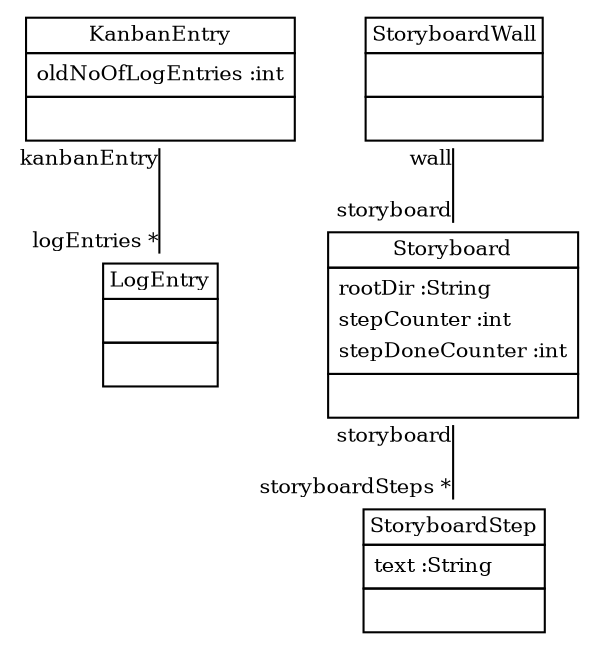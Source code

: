 
 digraph ClassDiagram {
    node [shape = none, fontsize = 10]; 
    edge [fontsize = 10];
    
    
    _KanbanEntry [label=<<table border='0' cellborder='1' cellspacing='0'> <tr> <td HREF="../src/org/sdmlib/storyboards/KanbanEntry.java">KanbanEntry</td> </tr> <tr><td><table border='0' cellborder='0' cellspacing='0'> <tr><td align='left'>oldNoOfLogEntries :int</td></tr>  </table></td></tr> <tr><td><table border='0' cellborder='0' cellspacing='0'> <tr><td> </td></tr> </table></td></tr> </table>>];
    _LogEntry [label=<<table border='0' cellborder='1' cellspacing='0'> <tr> <td HREF="../src/org/sdmlib/storyboards/LogEntry.java">LogEntry</td> </tr> <tr><td><table border='0' cellborder='0' cellspacing='0'> <tr><td> </td></tr> </table></td></tr> <tr><td><table border='0' cellborder='0' cellspacing='0'> <tr><td> </td></tr> </table></td></tr> </table>>];
    _StoryboardWall [label=<<table border='0' cellborder='1' cellspacing='0'> <tr> <td HREF="../src/org/sdmlib/storyboards/StoryboardWall.java">StoryboardWall</td> </tr> <tr><td><table border='0' cellborder='0' cellspacing='0'> <tr><td> </td></tr> </table></td></tr> <tr><td><table border='0' cellborder='0' cellspacing='0'> <tr><td> </td></tr> </table></td></tr> </table>>];
    _Storyboard [label=<<table border='0' cellborder='1' cellspacing='0'> <tr> <td HREF="../src/org/sdmlib/storyboards/Storyboard.java">Storyboard</td> </tr> <tr><td><table border='0' cellborder='0' cellspacing='0'> <tr><td align='left'>rootDir :String</td></tr> <tr><td align='left'>stepCounter :int</td></tr> <tr><td align='left'>stepDoneCounter :int</td></tr>  </table></td></tr> <tr><td><table border='0' cellborder='0' cellspacing='0'> <tr><td> </td></tr> </table></td></tr> </table>>];
    _StoryboardStep [label=<<table border='0' cellborder='1' cellspacing='0'> <tr> <td HREF="../src/org/sdmlib/storyboards/StoryboardStep.java">StoryboardStep</td> </tr> <tr><td><table border='0' cellborder='0' cellspacing='0'> <tr><td align='left'>text :String</td></tr>  </table></td></tr> <tr><td><table border='0' cellborder='0' cellspacing='0'> <tr><td> </td></tr> </table></td></tr> </table>>];
    
    
    
    _KanbanEntry -> _LogEntry [headlabel = "logEntries *" taillabel = "kanbanEntry" arrowhead = "none" ];
    _StoryboardWall -> _Storyboard [headlabel = "storyboard" taillabel = "wall" arrowhead = "none" ];
    _Storyboard -> _StoryboardStep [headlabel = "storyboardSteps *" taillabel = "storyboard" arrowhead = "none" ];
}
